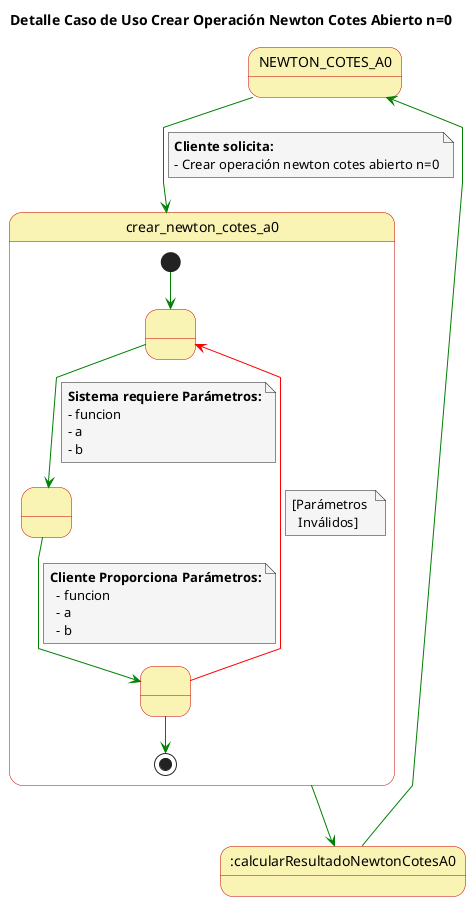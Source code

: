 @startuml

top to bottom direction

skinparam state {
  BackgroundColor #faf4b4
  BorderColor #c90000
}

skinparam note {
  BackgroundColor #f5f5f5
}

skinparam linetype polyline

title Detalle Caso de Uso Crear Operación Newton Cotes Abierto n=0

state NEWTON_COTES_A0

NEWTON_COTES_A0-[#green]-> crear_newton_cotes_a0
note on link
  **Cliente solicita:**
  - Crear operación newton cotes abierto n=0
end note

state crear_newton_cotes_a0{
  state 1 as " "
  state 2 as " "
  state 3 as " "
  
  [*] -[#green]-> 1
  1 -[#green]-> 2
  note on link
      **Sistema requiere Parámetros:**
      - funcion
      - a
      - b
  end note
  2 -[#green]-> 3
  note on link
    **Cliente Proporciona Parámetros:**
      - funcion
      - a
      - b
  end note
  3 -[#red]-> 1
  note on link
    [Parámetros 
      Inválidos]
  end note
  3 -[#green]-> [*]

}

crear_newton_cotes_a0-[#green]-> :calcularResultadoNewtonCotesA0

:calcularResultadoNewtonCotesA0-[#green]-> NEWTON_COTES_A0

@enduml